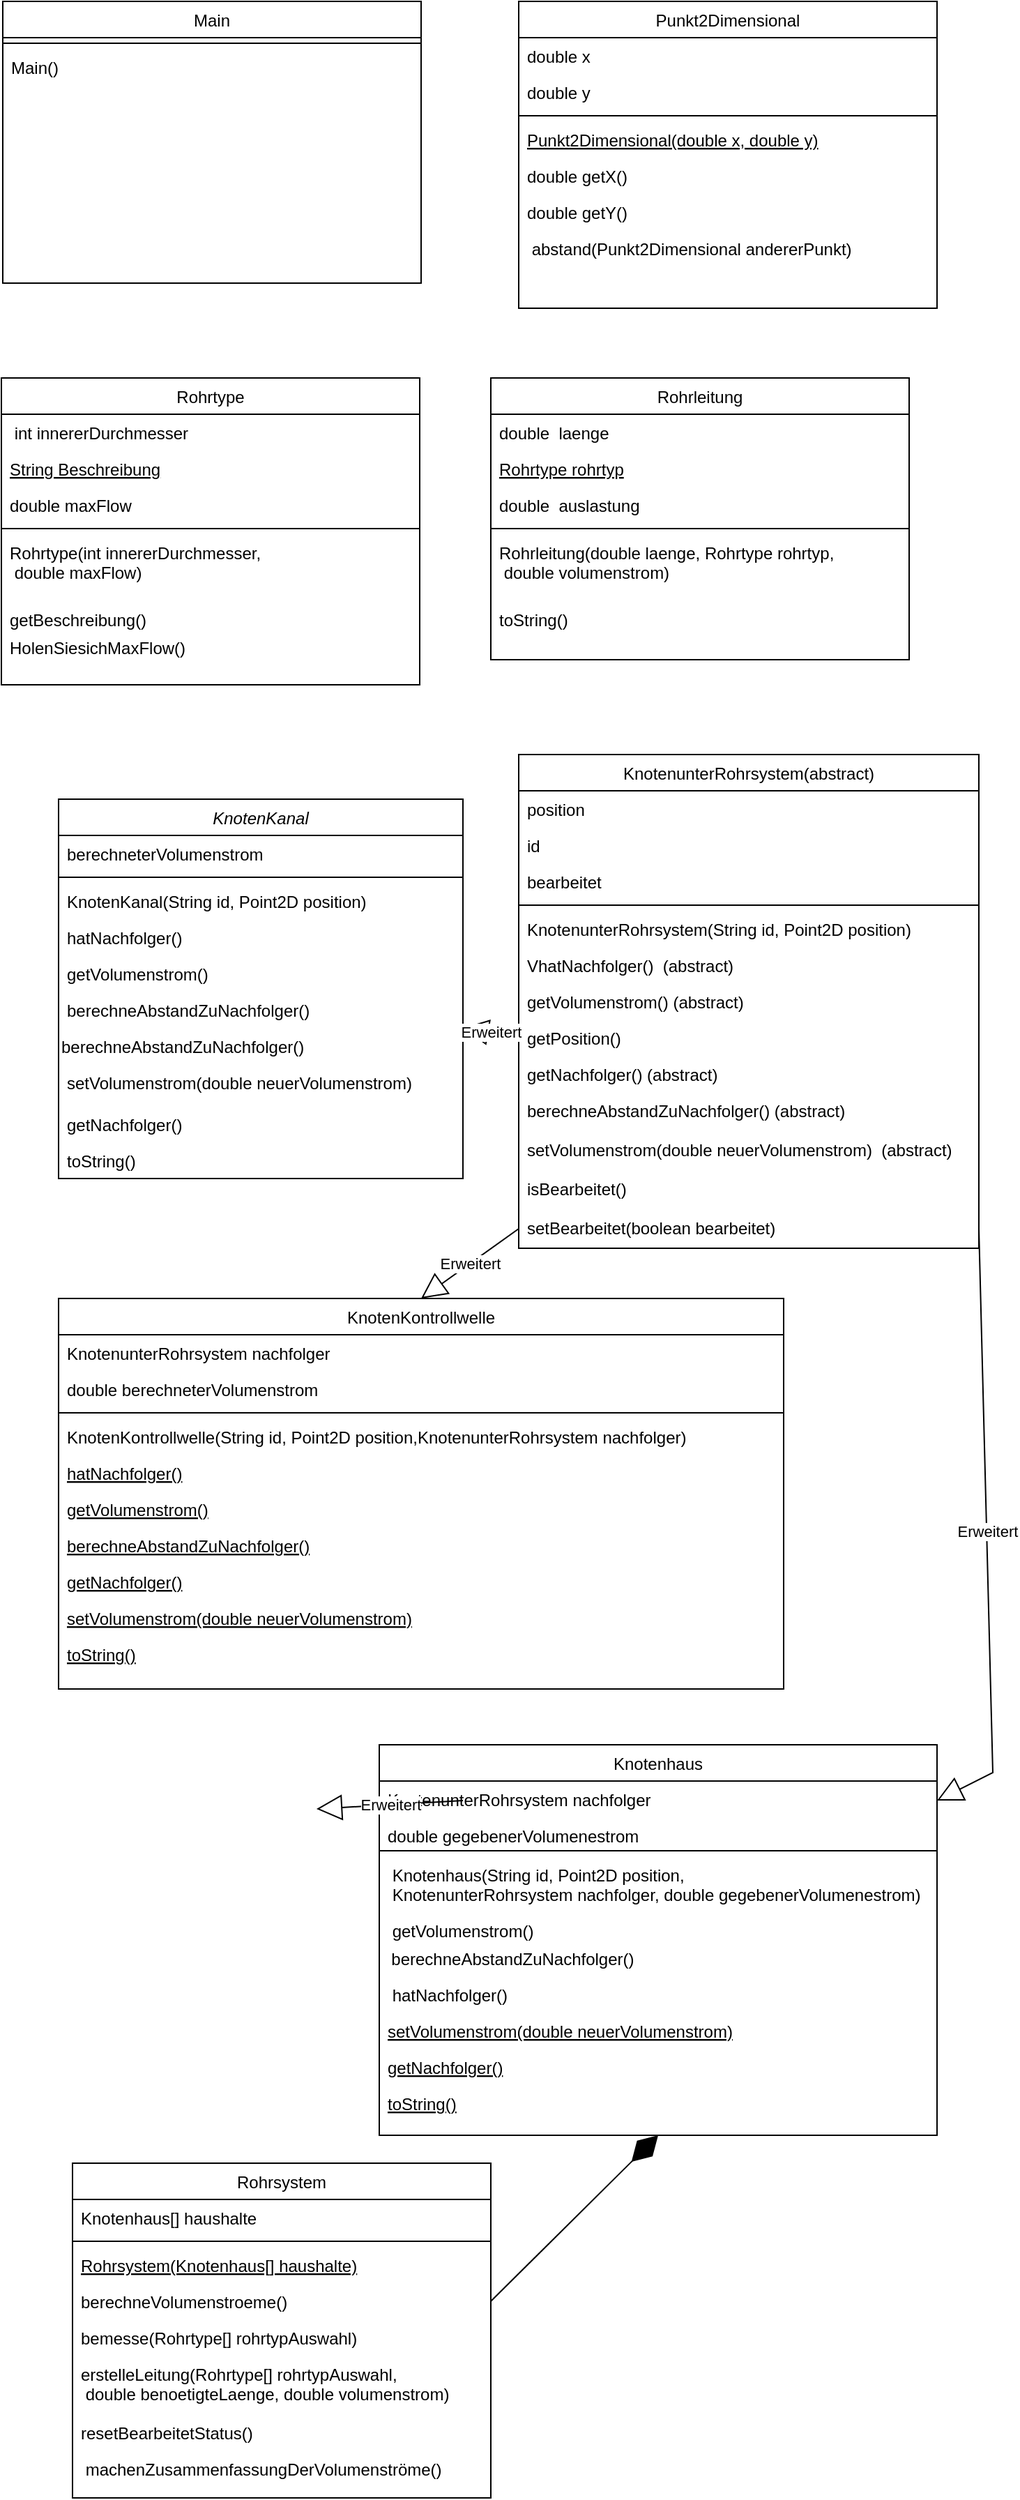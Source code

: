 <mxfile version="21.0.6" type="github">
  <diagram id="C5RBs43oDa-KdzZeNtuy" name="Page-1">
    <mxGraphModel dx="926" dy="2203" grid="1" gridSize="10" guides="1" tooltips="1" connect="1" arrows="1" fold="1" page="1" pageScale="1" pageWidth="1169" pageHeight="827" math="0" shadow="0">
      <root>
        <mxCell id="WIyWlLk6GJQsqaUBKTNV-0" />
        <mxCell id="WIyWlLk6GJQsqaUBKTNV-1" parent="WIyWlLk6GJQsqaUBKTNV-0" />
        <mxCell id="zkfFHV4jXpPFQw0GAbJ--6" value="KnotenKontrollwelle" style="swimlane;fontStyle=0;align=center;verticalAlign=top;childLayout=stackLayout;horizontal=1;startSize=26;horizontalStack=0;resizeParent=1;resizeLast=0;collapsible=1;marginBottom=0;rounded=0;shadow=0;strokeWidth=1;" parent="WIyWlLk6GJQsqaUBKTNV-1" vertex="1">
          <mxGeometry x="170" y="-180" width="520" height="280" as="geometry">
            <mxRectangle x="130" y="380" width="160" height="26" as="alternateBounds" />
          </mxGeometry>
        </mxCell>
        <mxCell id="zkfFHV4jXpPFQw0GAbJ--7" value="KnotenunterRohrsystem nachfolger" style="text;align=left;verticalAlign=top;spacingLeft=4;spacingRight=4;overflow=hidden;rotatable=0;points=[[0,0.5],[1,0.5]];portConstraint=eastwest;" parent="zkfFHV4jXpPFQw0GAbJ--6" vertex="1">
          <mxGeometry y="26" width="520" height="26" as="geometry" />
        </mxCell>
        <mxCell id="zkfFHV4jXpPFQw0GAbJ--8" value="double berechneterVolumenstrom" style="text;align=left;verticalAlign=top;spacingLeft=4;spacingRight=4;overflow=hidden;rotatable=0;points=[[0,0.5],[1,0.5]];portConstraint=eastwest;rounded=0;shadow=0;html=0;" parent="zkfFHV4jXpPFQw0GAbJ--6" vertex="1">
          <mxGeometry y="52" width="520" height="26" as="geometry" />
        </mxCell>
        <mxCell id="zkfFHV4jXpPFQw0GAbJ--9" value="" style="line;html=1;strokeWidth=1;align=left;verticalAlign=middle;spacingTop=-1;spacingLeft=3;spacingRight=3;rotatable=0;labelPosition=right;points=[];portConstraint=eastwest;" parent="zkfFHV4jXpPFQw0GAbJ--6" vertex="1">
          <mxGeometry y="78" width="520" height="8" as="geometry" />
        </mxCell>
        <mxCell id="zkfFHV4jXpPFQw0GAbJ--11" value="KnotenKontrollwelle(String id, Point2D position,KnotenunterRohrsystem nachfolger)" style="text;align=left;verticalAlign=top;spacingLeft=4;spacingRight=4;overflow=hidden;rotatable=0;points=[[0,0.5],[1,0.5]];portConstraint=eastwest;" parent="zkfFHV4jXpPFQw0GAbJ--6" vertex="1">
          <mxGeometry y="86" width="520" height="26" as="geometry" />
        </mxCell>
        <mxCell id="zkfFHV4jXpPFQw0GAbJ--10" value="hatNachfolger()" style="text;align=left;verticalAlign=top;spacingLeft=4;spacingRight=4;overflow=hidden;rotatable=0;points=[[0,0.5],[1,0.5]];portConstraint=eastwest;fontStyle=4" parent="zkfFHV4jXpPFQw0GAbJ--6" vertex="1">
          <mxGeometry y="112" width="520" height="26" as="geometry" />
        </mxCell>
        <mxCell id="HBbwDd3GigiQVLhsnG5Q-30" value="getVolumenstrom()" style="text;align=left;verticalAlign=top;spacingLeft=4;spacingRight=4;overflow=hidden;rotatable=0;points=[[0,0.5],[1,0.5]];portConstraint=eastwest;fontStyle=4" vertex="1" parent="zkfFHV4jXpPFQw0GAbJ--6">
          <mxGeometry y="138" width="520" height="26" as="geometry" />
        </mxCell>
        <mxCell id="HBbwDd3GigiQVLhsnG5Q-31" value="berechneAbstandZuNachfolger()" style="text;align=left;verticalAlign=top;spacingLeft=4;spacingRight=4;overflow=hidden;rotatable=0;points=[[0,0.5],[1,0.5]];portConstraint=eastwest;fontStyle=4" vertex="1" parent="zkfFHV4jXpPFQw0GAbJ--6">
          <mxGeometry y="164" width="520" height="26" as="geometry" />
        </mxCell>
        <mxCell id="HBbwDd3GigiQVLhsnG5Q-32" value="getNachfolger()" style="text;align=left;verticalAlign=top;spacingLeft=4;spacingRight=4;overflow=hidden;rotatable=0;points=[[0,0.5],[1,0.5]];portConstraint=eastwest;fontStyle=4" vertex="1" parent="zkfFHV4jXpPFQw0GAbJ--6">
          <mxGeometry y="190" width="520" height="26" as="geometry" />
        </mxCell>
        <mxCell id="HBbwDd3GigiQVLhsnG5Q-33" value="setVolumenstrom(double neuerVolumenstrom)" style="text;align=left;verticalAlign=top;spacingLeft=4;spacingRight=4;overflow=hidden;rotatable=0;points=[[0,0.5],[1,0.5]];portConstraint=eastwest;fontStyle=4" vertex="1" parent="zkfFHV4jXpPFQw0GAbJ--6">
          <mxGeometry y="216" width="520" height="26" as="geometry" />
        </mxCell>
        <mxCell id="HBbwDd3GigiQVLhsnG5Q-34" value="toString()" style="text;align=left;verticalAlign=top;spacingLeft=4;spacingRight=4;overflow=hidden;rotatable=0;points=[[0,0.5],[1,0.5]];portConstraint=eastwest;fontStyle=4" vertex="1" parent="zkfFHV4jXpPFQw0GAbJ--6">
          <mxGeometry y="242" width="520" height="26" as="geometry" />
        </mxCell>
        <mxCell id="HBbwDd3GigiQVLhsnG5Q-0" value="Knotenhaus" style="swimlane;fontStyle=0;align=center;verticalAlign=top;childLayout=stackLayout;horizontal=1;startSize=26;horizontalStack=0;resizeParent=1;resizeLast=0;collapsible=1;marginBottom=0;rounded=0;shadow=0;strokeWidth=1;" vertex="1" parent="WIyWlLk6GJQsqaUBKTNV-1">
          <mxGeometry x="400" y="140" width="400" height="280" as="geometry">
            <mxRectangle x="130" y="380" width="160" height="26" as="alternateBounds" />
          </mxGeometry>
        </mxCell>
        <mxCell id="HBbwDd3GigiQVLhsnG5Q-1" value="KnotenunterRohrsystem nachfolger" style="text;align=left;verticalAlign=top;spacingLeft=4;spacingRight=4;overflow=hidden;rotatable=0;points=[[0,0.5],[1,0.5]];portConstraint=eastwest;" vertex="1" parent="HBbwDd3GigiQVLhsnG5Q-0">
          <mxGeometry y="26" width="400" height="26" as="geometry" />
        </mxCell>
        <mxCell id="HBbwDd3GigiQVLhsnG5Q-2" value="double gegebenerVolumenestrom" style="text;align=left;verticalAlign=top;spacingLeft=4;spacingRight=4;overflow=hidden;rotatable=0;points=[[0,0.5],[1,0.5]];portConstraint=eastwest;rounded=0;shadow=0;html=0;" vertex="1" parent="HBbwDd3GigiQVLhsnG5Q-0">
          <mxGeometry y="52" width="400" height="20" as="geometry" />
        </mxCell>
        <mxCell id="HBbwDd3GigiQVLhsnG5Q-3" value="" style="line;html=1;strokeWidth=1;align=left;verticalAlign=middle;spacingTop=-1;spacingLeft=3;spacingRight=3;rotatable=0;labelPosition=right;points=[];portConstraint=eastwest;" vertex="1" parent="HBbwDd3GigiQVLhsnG5Q-0">
          <mxGeometry y="72" width="400" height="8" as="geometry" />
        </mxCell>
        <mxCell id="HBbwDd3GigiQVLhsnG5Q-37" value=" Knotenhaus(String id, Point2D position,&#xa; KnotenunterRohrsystem nachfolger, double gegebenerVolumenestrom)" style="text;align=left;verticalAlign=top;spacingLeft=4;spacingRight=4;overflow=hidden;rotatable=0;points=[[0,0.5],[1,0.5]];portConstraint=eastwest;rounded=0;shadow=0;html=0;" vertex="1" parent="HBbwDd3GigiQVLhsnG5Q-0">
          <mxGeometry y="80" width="400" height="40" as="geometry" />
        </mxCell>
        <mxCell id="HBbwDd3GigiQVLhsnG5Q-54" value=" getVolumenstrom()" style="text;align=left;verticalAlign=top;spacingLeft=4;spacingRight=4;overflow=hidden;rotatable=0;points=[[0,0.5],[1,0.5]];portConstraint=eastwest;rounded=0;shadow=0;html=0;" vertex="1" parent="HBbwDd3GigiQVLhsnG5Q-0">
          <mxGeometry y="120" width="400" height="20" as="geometry" />
        </mxCell>
        <mxCell id="HBbwDd3GigiQVLhsnG5Q-56" value="&amp;nbsp; berechneAbstandZuNachfolger()" style="text;whiteSpace=wrap;html=1;" vertex="1" parent="HBbwDd3GigiQVLhsnG5Q-0">
          <mxGeometry y="140" width="400" height="26" as="geometry" />
        </mxCell>
        <mxCell id="HBbwDd3GigiQVLhsnG5Q-53" value=" hatNachfolger()" style="text;align=left;verticalAlign=top;spacingLeft=4;spacingRight=4;overflow=hidden;rotatable=0;points=[[0,0.5],[1,0.5]];portConstraint=eastwest;rounded=0;shadow=0;html=0;" vertex="1" parent="HBbwDd3GigiQVLhsnG5Q-0">
          <mxGeometry y="166" width="400" height="26" as="geometry" />
        </mxCell>
        <mxCell id="HBbwDd3GigiQVLhsnG5Q-59" value="setVolumenstrom(double neuerVolumenstrom)" style="text;align=left;verticalAlign=top;spacingLeft=4;spacingRight=4;overflow=hidden;rotatable=0;points=[[0,0.5],[1,0.5]];portConstraint=eastwest;fontStyle=4" vertex="1" parent="HBbwDd3GigiQVLhsnG5Q-0">
          <mxGeometry y="192" width="400" height="26" as="geometry" />
        </mxCell>
        <mxCell id="HBbwDd3GigiQVLhsnG5Q-58" value="getNachfolger()" style="text;align=left;verticalAlign=top;spacingLeft=4;spacingRight=4;overflow=hidden;rotatable=0;points=[[0,0.5],[1,0.5]];portConstraint=eastwest;fontStyle=4" vertex="1" parent="HBbwDd3GigiQVLhsnG5Q-0">
          <mxGeometry y="218" width="400" height="26" as="geometry" />
        </mxCell>
        <mxCell id="HBbwDd3GigiQVLhsnG5Q-60" value="toString()" style="text;align=left;verticalAlign=top;spacingLeft=4;spacingRight=4;overflow=hidden;rotatable=0;points=[[0,0.5],[1,0.5]];portConstraint=eastwest;fontStyle=4" vertex="1" parent="HBbwDd3GigiQVLhsnG5Q-0">
          <mxGeometry y="244" width="400" height="26" as="geometry" />
        </mxCell>
        <mxCell id="HBbwDd3GigiQVLhsnG5Q-63" value="Rohrsystem" style="swimlane;fontStyle=0;align=center;verticalAlign=top;childLayout=stackLayout;horizontal=1;startSize=26;horizontalStack=0;resizeParent=1;resizeLast=0;collapsible=1;marginBottom=0;rounded=0;shadow=0;strokeWidth=1;" vertex="1" parent="WIyWlLk6GJQsqaUBKTNV-1">
          <mxGeometry x="180" y="440" width="300" height="240" as="geometry">
            <mxRectangle x="130" y="380" width="160" height="26" as="alternateBounds" />
          </mxGeometry>
        </mxCell>
        <mxCell id="HBbwDd3GigiQVLhsnG5Q-64" value="Knotenhaus[] haushalte" style="text;align=left;verticalAlign=top;spacingLeft=4;spacingRight=4;overflow=hidden;rotatable=0;points=[[0,0.5],[1,0.5]];portConstraint=eastwest;" vertex="1" parent="HBbwDd3GigiQVLhsnG5Q-63">
          <mxGeometry y="26" width="300" height="26" as="geometry" />
        </mxCell>
        <mxCell id="HBbwDd3GigiQVLhsnG5Q-66" value="" style="line;html=1;strokeWidth=1;align=left;verticalAlign=middle;spacingTop=-1;spacingLeft=3;spacingRight=3;rotatable=0;labelPosition=right;points=[];portConstraint=eastwest;" vertex="1" parent="HBbwDd3GigiQVLhsnG5Q-63">
          <mxGeometry y="52" width="300" height="8" as="geometry" />
        </mxCell>
        <mxCell id="HBbwDd3GigiQVLhsnG5Q-67" value="Rohrsystem(Knotenhaus[] haushalte)" style="text;align=left;verticalAlign=top;spacingLeft=4;spacingRight=4;overflow=hidden;rotatable=0;points=[[0,0.5],[1,0.5]];portConstraint=eastwest;fontStyle=4" vertex="1" parent="HBbwDd3GigiQVLhsnG5Q-63">
          <mxGeometry y="60" width="300" height="26" as="geometry" />
        </mxCell>
        <mxCell id="HBbwDd3GigiQVLhsnG5Q-68" value="berechneVolumenstroeme()" style="text;align=left;verticalAlign=top;spacingLeft=4;spacingRight=4;overflow=hidden;rotatable=0;points=[[0,0.5],[1,0.5]];portConstraint=eastwest;" vertex="1" parent="HBbwDd3GigiQVLhsnG5Q-63">
          <mxGeometry y="86" width="300" height="26" as="geometry" />
        </mxCell>
        <mxCell id="HBbwDd3GigiQVLhsnG5Q-69" value="bemesse(Rohrtype[] rohrtypAuswahl)" style="text;align=left;verticalAlign=top;spacingLeft=4;spacingRight=4;overflow=hidden;rotatable=0;points=[[0,0.5],[1,0.5]];portConstraint=eastwest;" vertex="1" parent="HBbwDd3GigiQVLhsnG5Q-63">
          <mxGeometry y="112" width="300" height="26" as="geometry" />
        </mxCell>
        <mxCell id="HBbwDd3GigiQVLhsnG5Q-70" value="erstelleLeitung(Rohrtype[] rohrtypAuswahl,&#xa; double benoetigteLaenge, double volumenstrom)" style="text;align=left;verticalAlign=top;spacingLeft=4;spacingRight=4;overflow=hidden;rotatable=0;points=[[0,0.5],[1,0.5]];portConstraint=eastwest;" vertex="1" parent="HBbwDd3GigiQVLhsnG5Q-63">
          <mxGeometry y="138" width="300" height="42" as="geometry" />
        </mxCell>
        <mxCell id="HBbwDd3GigiQVLhsnG5Q-71" value="resetBearbeitetStatus()" style="text;align=left;verticalAlign=top;spacingLeft=4;spacingRight=4;overflow=hidden;rotatable=0;points=[[0,0.5],[1,0.5]];portConstraint=eastwest;" vertex="1" parent="HBbwDd3GigiQVLhsnG5Q-63">
          <mxGeometry y="180" width="300" height="26" as="geometry" />
        </mxCell>
        <mxCell id="HBbwDd3GigiQVLhsnG5Q-72" value=" machenZusammenfassungDerVolumenströme()" style="text;align=left;verticalAlign=top;spacingLeft=4;spacingRight=4;overflow=hidden;rotatable=0;points=[[0,0.5],[1,0.5]];portConstraint=eastwest;" vertex="1" parent="HBbwDd3GigiQVLhsnG5Q-63">
          <mxGeometry y="206" width="300" height="26" as="geometry" />
        </mxCell>
        <mxCell id="HBbwDd3GigiQVLhsnG5Q-112" value="Erweitert" style="endArrow=block;endSize=16;endFill=0;html=1;rounded=0;entryX=1;entryY=0;entryDx=0;entryDy=0;exitX=0;exitY=0.5;exitDx=0;exitDy=0;" edge="1" parent="WIyWlLk6GJQsqaUBKTNV-1" source="zkfFHV4jXpPFQw0GAbJ--24">
          <mxGeometry width="160" relative="1" as="geometry">
            <mxPoint x="460" y="180" as="sourcePoint" />
            <mxPoint x="355.0" y="186" as="targetPoint" />
          </mxGeometry>
        </mxCell>
        <mxCell id="HBbwDd3GigiQVLhsnG5Q-114" value="Erweitert" style="endArrow=block;endSize=16;endFill=0;html=1;rounded=0;entryX=0.5;entryY=0;entryDx=0;entryDy=0;exitX=0;exitY=0.5;exitDx=0;exitDy=0;" edge="1" parent="WIyWlLk6GJQsqaUBKTNV-1" source="HBbwDd3GigiQVLhsnG5Q-231" target="zkfFHV4jXpPFQw0GAbJ--6">
          <mxGeometry width="160" relative="1" as="geometry">
            <mxPoint x="485" y="365" as="sourcePoint" />
            <mxPoint x="390" y="364" as="targetPoint" />
          </mxGeometry>
        </mxCell>
        <mxCell id="HBbwDd3GigiQVLhsnG5Q-115" value="Erweitert" style="endArrow=block;endSize=16;endFill=0;html=1;rounded=0;exitX=1;exitY=0.5;exitDx=0;exitDy=0;" edge="1" parent="WIyWlLk6GJQsqaUBKTNV-1" source="HBbwDd3GigiQVLhsnG5Q-231" target="HBbwDd3GigiQVLhsnG5Q-0">
          <mxGeometry width="160" relative="1" as="geometry">
            <mxPoint x="780.0" y="350" as="sourcePoint" />
            <mxPoint x="600" y="740" as="targetPoint" />
            <Array as="points">
              <mxPoint x="840" y="160" />
            </Array>
          </mxGeometry>
        </mxCell>
        <mxCell id="HBbwDd3GigiQVLhsnG5Q-118" value="" style="endArrow=diamondThin;endFill=1;endSize=24;html=1;rounded=0;exitX=1;exitY=0.5;exitDx=0;exitDy=0;entryX=0.5;entryY=1;entryDx=0;entryDy=0;" edge="1" parent="WIyWlLk6GJQsqaUBKTNV-1" source="HBbwDd3GigiQVLhsnG5Q-68" target="HBbwDd3GigiQVLhsnG5Q-0">
          <mxGeometry width="160" relative="1" as="geometry">
            <mxPoint x="360" y="1169" as="sourcePoint" />
            <mxPoint x="520" y="1169" as="targetPoint" />
          </mxGeometry>
        </mxCell>
        <mxCell id="HBbwDd3GigiQVLhsnG5Q-181" value="Punkt2Dimensional" style="swimlane;fontStyle=0;align=center;verticalAlign=top;childLayout=stackLayout;horizontal=1;startSize=26;horizontalStack=0;resizeParent=1;resizeLast=0;collapsible=1;marginBottom=0;rounded=0;shadow=0;strokeWidth=1;" vertex="1" parent="WIyWlLk6GJQsqaUBKTNV-1">
          <mxGeometry x="500" y="-1110" width="300" height="220" as="geometry">
            <mxRectangle x="130" y="380" width="160" height="26" as="alternateBounds" />
          </mxGeometry>
        </mxCell>
        <mxCell id="HBbwDd3GigiQVLhsnG5Q-182" value="double x" style="text;align=left;verticalAlign=top;spacingLeft=4;spacingRight=4;overflow=hidden;rotatable=0;points=[[0,0.5],[1,0.5]];portConstraint=eastwest;" vertex="1" parent="HBbwDd3GigiQVLhsnG5Q-181">
          <mxGeometry y="26" width="300" height="26" as="geometry" />
        </mxCell>
        <mxCell id="HBbwDd3GigiQVLhsnG5Q-183" value="double y" style="text;align=left;verticalAlign=top;spacingLeft=4;spacingRight=4;overflow=hidden;rotatable=0;points=[[0,0.5],[1,0.5]];portConstraint=eastwest;rounded=0;shadow=0;html=0;" vertex="1" parent="HBbwDd3GigiQVLhsnG5Q-181">
          <mxGeometry y="52" width="300" height="26" as="geometry" />
        </mxCell>
        <mxCell id="HBbwDd3GigiQVLhsnG5Q-184" value="" style="line;html=1;strokeWidth=1;align=left;verticalAlign=middle;spacingTop=-1;spacingLeft=3;spacingRight=3;rotatable=0;labelPosition=right;points=[];portConstraint=eastwest;" vertex="1" parent="HBbwDd3GigiQVLhsnG5Q-181">
          <mxGeometry y="78" width="300" height="8" as="geometry" />
        </mxCell>
        <mxCell id="HBbwDd3GigiQVLhsnG5Q-185" value="Punkt2Dimensional(double x, double y)" style="text;align=left;verticalAlign=top;spacingLeft=4;spacingRight=4;overflow=hidden;rotatable=0;points=[[0,0.5],[1,0.5]];portConstraint=eastwest;fontStyle=4" vertex="1" parent="HBbwDd3GigiQVLhsnG5Q-181">
          <mxGeometry y="86" width="300" height="26" as="geometry" />
        </mxCell>
        <mxCell id="HBbwDd3GigiQVLhsnG5Q-186" value="double getX()" style="text;align=left;verticalAlign=top;spacingLeft=4;spacingRight=4;overflow=hidden;rotatable=0;points=[[0,0.5],[1,0.5]];portConstraint=eastwest;" vertex="1" parent="HBbwDd3GigiQVLhsnG5Q-181">
          <mxGeometry y="112" width="300" height="26" as="geometry" />
        </mxCell>
        <mxCell id="HBbwDd3GigiQVLhsnG5Q-187" value="double getY()" style="text;align=left;verticalAlign=top;spacingLeft=4;spacingRight=4;overflow=hidden;rotatable=0;points=[[0,0.5],[1,0.5]];portConstraint=eastwest;" vertex="1" parent="HBbwDd3GigiQVLhsnG5Q-181">
          <mxGeometry y="138" width="300" height="26" as="geometry" />
        </mxCell>
        <mxCell id="HBbwDd3GigiQVLhsnG5Q-188" value=" abstand(Punkt2Dimensional andererPunkt)" style="text;align=left;verticalAlign=top;spacingLeft=4;spacingRight=4;overflow=hidden;rotatable=0;points=[[0,0.5],[1,0.5]];portConstraint=eastwest;" vertex="1" parent="HBbwDd3GigiQVLhsnG5Q-181">
          <mxGeometry y="164" width="300" height="26" as="geometry" />
        </mxCell>
        <mxCell id="HBbwDd3GigiQVLhsnG5Q-189" value="Main" style="swimlane;fontStyle=0;align=center;verticalAlign=top;childLayout=stackLayout;horizontal=1;startSize=26;horizontalStack=0;resizeParent=1;resizeLast=0;collapsible=1;marginBottom=0;rounded=0;shadow=0;strokeWidth=1;" vertex="1" parent="WIyWlLk6GJQsqaUBKTNV-1">
          <mxGeometry x="130" y="-1110" width="300" height="202" as="geometry">
            <mxRectangle x="130" y="380" width="160" height="26" as="alternateBounds" />
          </mxGeometry>
        </mxCell>
        <mxCell id="HBbwDd3GigiQVLhsnG5Q-190" value="" style="line;html=1;strokeWidth=1;align=left;verticalAlign=middle;spacingTop=-1;spacingLeft=3;spacingRight=3;rotatable=0;labelPosition=right;points=[];portConstraint=eastwest;" vertex="1" parent="HBbwDd3GigiQVLhsnG5Q-189">
          <mxGeometry y="26" width="300" height="8" as="geometry" />
        </mxCell>
        <mxCell id="HBbwDd3GigiQVLhsnG5Q-191" value="Main()" style="text;align=left;verticalAlign=top;spacingLeft=4;spacingRight=4;overflow=hidden;rotatable=0;points=[[0,0.5],[1,0.5]];portConstraint=eastwest;" vertex="1" parent="HBbwDd3GigiQVLhsnG5Q-189">
          <mxGeometry y="34" width="300" height="42" as="geometry" />
        </mxCell>
        <mxCell id="HBbwDd3GigiQVLhsnG5Q-192" value="Rohrleitung" style="swimlane;fontStyle=0;align=center;verticalAlign=top;childLayout=stackLayout;horizontal=1;startSize=26;horizontalStack=0;resizeParent=1;resizeLast=0;collapsible=1;marginBottom=0;rounded=0;shadow=0;strokeWidth=1;" vertex="1" parent="WIyWlLk6GJQsqaUBKTNV-1">
          <mxGeometry x="480" y="-840" width="300" height="202" as="geometry">
            <mxRectangle x="130" y="380" width="160" height="26" as="alternateBounds" />
          </mxGeometry>
        </mxCell>
        <mxCell id="HBbwDd3GigiQVLhsnG5Q-193" value="double  laenge" style="text;align=left;verticalAlign=top;spacingLeft=4;spacingRight=4;overflow=hidden;rotatable=0;points=[[0,0.5],[1,0.5]];portConstraint=eastwest;" vertex="1" parent="HBbwDd3GigiQVLhsnG5Q-192">
          <mxGeometry y="26" width="300" height="26" as="geometry" />
        </mxCell>
        <mxCell id="HBbwDd3GigiQVLhsnG5Q-194" value="Rohrtype rohrtyp" style="text;align=left;verticalAlign=top;spacingLeft=4;spacingRight=4;overflow=hidden;rotatable=0;points=[[0,0.5],[1,0.5]];portConstraint=eastwest;fontStyle=4" vertex="1" parent="HBbwDd3GigiQVLhsnG5Q-192">
          <mxGeometry y="52" width="300" height="26" as="geometry" />
        </mxCell>
        <mxCell id="HBbwDd3GigiQVLhsnG5Q-195" value="double  auslastung" style="text;align=left;verticalAlign=top;spacingLeft=4;spacingRight=4;overflow=hidden;rotatable=0;points=[[0,0.5],[1,0.5]];portConstraint=eastwest;" vertex="1" parent="HBbwDd3GigiQVLhsnG5Q-192">
          <mxGeometry y="78" width="300" height="26" as="geometry" />
        </mxCell>
        <mxCell id="HBbwDd3GigiQVLhsnG5Q-196" value="" style="line;html=1;strokeWidth=1;align=left;verticalAlign=middle;spacingTop=-1;spacingLeft=3;spacingRight=3;rotatable=0;labelPosition=right;points=[];portConstraint=eastwest;" vertex="1" parent="HBbwDd3GigiQVLhsnG5Q-192">
          <mxGeometry y="104" width="300" height="8" as="geometry" />
        </mxCell>
        <mxCell id="HBbwDd3GigiQVLhsnG5Q-197" value="Rohrleitung(double laenge, Rohrtype rohrtyp,&#xa; double volumenstrom)" style="text;align=left;verticalAlign=top;spacingLeft=4;spacingRight=4;overflow=hidden;rotatable=0;points=[[0,0.5],[1,0.5]];portConstraint=eastwest;" vertex="1" parent="HBbwDd3GigiQVLhsnG5Q-192">
          <mxGeometry y="112" width="300" height="48" as="geometry" />
        </mxCell>
        <mxCell id="HBbwDd3GigiQVLhsnG5Q-198" value="toString()" style="text;align=left;verticalAlign=top;spacingLeft=4;spacingRight=4;overflow=hidden;rotatable=0;points=[[0,0.5],[1,0.5]];portConstraint=eastwest;" vertex="1" parent="HBbwDd3GigiQVLhsnG5Q-192">
          <mxGeometry y="160" width="300" height="42" as="geometry" />
        </mxCell>
        <mxCell id="HBbwDd3GigiQVLhsnG5Q-199" value="Rohrtype" style="swimlane;fontStyle=0;align=center;verticalAlign=top;childLayout=stackLayout;horizontal=1;startSize=26;horizontalStack=0;resizeParent=1;resizeLast=0;collapsible=1;marginBottom=0;rounded=0;shadow=0;strokeWidth=1;" vertex="1" parent="WIyWlLk6GJQsqaUBKTNV-1">
          <mxGeometry x="129" y="-840" width="300" height="220" as="geometry">
            <mxRectangle x="130" y="380" width="160" height="26" as="alternateBounds" />
          </mxGeometry>
        </mxCell>
        <mxCell id="HBbwDd3GigiQVLhsnG5Q-200" value=" int innererDurchmesser" style="text;align=left;verticalAlign=top;spacingLeft=4;spacingRight=4;overflow=hidden;rotatable=0;points=[[0,0.5],[1,0.5]];portConstraint=eastwest;" vertex="1" parent="HBbwDd3GigiQVLhsnG5Q-199">
          <mxGeometry y="26" width="300" height="26" as="geometry" />
        </mxCell>
        <mxCell id="HBbwDd3GigiQVLhsnG5Q-201" value="String Beschreibung" style="text;align=left;verticalAlign=top;spacingLeft=4;spacingRight=4;overflow=hidden;rotatable=0;points=[[0,0.5],[1,0.5]];portConstraint=eastwest;fontStyle=4" vertex="1" parent="HBbwDd3GigiQVLhsnG5Q-199">
          <mxGeometry y="52" width="300" height="26" as="geometry" />
        </mxCell>
        <mxCell id="HBbwDd3GigiQVLhsnG5Q-202" value="double maxFlow" style="text;align=left;verticalAlign=top;spacingLeft=4;spacingRight=4;overflow=hidden;rotatable=0;points=[[0,0.5],[1,0.5]];portConstraint=eastwest;" vertex="1" parent="HBbwDd3GigiQVLhsnG5Q-199">
          <mxGeometry y="78" width="300" height="26" as="geometry" />
        </mxCell>
        <mxCell id="HBbwDd3GigiQVLhsnG5Q-203" value="" style="line;html=1;strokeWidth=1;align=left;verticalAlign=middle;spacingTop=-1;spacingLeft=3;spacingRight=3;rotatable=0;labelPosition=right;points=[];portConstraint=eastwest;" vertex="1" parent="HBbwDd3GigiQVLhsnG5Q-199">
          <mxGeometry y="104" width="300" height="8" as="geometry" />
        </mxCell>
        <mxCell id="HBbwDd3GigiQVLhsnG5Q-204" value="Rohrtype(int innererDurchmesser,&#xa; double maxFlow)" style="text;align=left;verticalAlign=top;spacingLeft=4;spacingRight=4;overflow=hidden;rotatable=0;points=[[0,0.5],[1,0.5]];portConstraint=eastwest;" vertex="1" parent="HBbwDd3GigiQVLhsnG5Q-199">
          <mxGeometry y="112" width="300" height="48" as="geometry" />
        </mxCell>
        <mxCell id="HBbwDd3GigiQVLhsnG5Q-205" value="getBeschreibung()" style="text;align=left;verticalAlign=top;spacingLeft=4;spacingRight=4;overflow=hidden;rotatable=0;points=[[0,0.5],[1,0.5]];portConstraint=eastwest;" vertex="1" parent="HBbwDd3GigiQVLhsnG5Q-199">
          <mxGeometry y="160" width="300" height="20" as="geometry" />
        </mxCell>
        <mxCell id="HBbwDd3GigiQVLhsnG5Q-206" value="HolenSiesichMaxFlow()" style="text;align=left;verticalAlign=top;spacingLeft=4;spacingRight=4;overflow=hidden;rotatable=0;points=[[0,0.5],[1,0.5]];portConstraint=eastwest;" vertex="1" parent="HBbwDd3GigiQVLhsnG5Q-199">
          <mxGeometry y="180" width="300" height="40" as="geometry" />
        </mxCell>
        <mxCell id="HBbwDd3GigiQVLhsnG5Q-207" value="KnotenKanal" style="swimlane;fontStyle=2;align=center;verticalAlign=top;childLayout=stackLayout;horizontal=1;startSize=26;horizontalStack=0;resizeParent=1;resizeLast=0;collapsible=1;marginBottom=0;rounded=0;shadow=0;strokeWidth=1;" vertex="1" parent="WIyWlLk6GJQsqaUBKTNV-1">
          <mxGeometry x="170" y="-538" width="290" height="272" as="geometry">
            <mxRectangle x="10" y="20" width="160" height="26" as="alternateBounds" />
          </mxGeometry>
        </mxCell>
        <mxCell id="HBbwDd3GigiQVLhsnG5Q-208" value="berechneterVolumenstrom" style="text;align=left;verticalAlign=top;spacingLeft=4;spacingRight=4;overflow=hidden;rotatable=0;points=[[0,0.5],[1,0.5]];portConstraint=eastwest;" vertex="1" parent="HBbwDd3GigiQVLhsnG5Q-207">
          <mxGeometry y="26" width="290" height="26" as="geometry" />
        </mxCell>
        <mxCell id="HBbwDd3GigiQVLhsnG5Q-209" value="" style="line;html=1;strokeWidth=1;align=left;verticalAlign=middle;spacingTop=-1;spacingLeft=3;spacingRight=3;rotatable=0;labelPosition=right;points=[];portConstraint=eastwest;" vertex="1" parent="HBbwDd3GigiQVLhsnG5Q-207">
          <mxGeometry y="52" width="290" height="8" as="geometry" />
        </mxCell>
        <mxCell id="HBbwDd3GigiQVLhsnG5Q-210" value="KnotenKanal(String id, Point2D position)" style="text;align=left;verticalAlign=top;spacingLeft=4;spacingRight=4;overflow=hidden;rotatable=0;points=[[0,0.5],[1,0.5]];portConstraint=eastwest;" vertex="1" parent="HBbwDd3GigiQVLhsnG5Q-207">
          <mxGeometry y="60" width="290" height="26" as="geometry" />
        </mxCell>
        <mxCell id="HBbwDd3GigiQVLhsnG5Q-211" value="hatNachfolger()" style="text;align=left;verticalAlign=top;spacingLeft=4;spacingRight=4;overflow=hidden;rotatable=0;points=[[0,0.5],[1,0.5]];portConstraint=eastwest;rounded=0;shadow=0;html=0;" vertex="1" parent="HBbwDd3GigiQVLhsnG5Q-207">
          <mxGeometry y="86" width="290" height="26" as="geometry" />
        </mxCell>
        <mxCell id="HBbwDd3GigiQVLhsnG5Q-212" value="getVolumenstrom()" style="text;align=left;verticalAlign=top;spacingLeft=4;spacingRight=4;overflow=hidden;rotatable=0;points=[[0,0.5],[1,0.5]];portConstraint=eastwest;rounded=0;shadow=0;html=0;" vertex="1" parent="HBbwDd3GigiQVLhsnG5Q-207">
          <mxGeometry y="112" width="290" height="26" as="geometry" />
        </mxCell>
        <mxCell id="HBbwDd3GigiQVLhsnG5Q-213" value="berechneAbstandZuNachfolger()" style="text;align=left;verticalAlign=top;spacingLeft=4;spacingRight=4;overflow=hidden;rotatable=0;points=[[0,0.5],[1,0.5]];portConstraint=eastwest;rounded=0;shadow=0;html=0;" vertex="1" parent="HBbwDd3GigiQVLhsnG5Q-207">
          <mxGeometry y="138" width="290" height="26" as="geometry" />
        </mxCell>
        <mxCell id="HBbwDd3GigiQVLhsnG5Q-214" value="berechneAbstandZuNachfolger()" style="text;whiteSpace=wrap;html=1;" vertex="1" parent="HBbwDd3GigiQVLhsnG5Q-207">
          <mxGeometry y="164" width="290" height="26" as="geometry" />
        </mxCell>
        <mxCell id="HBbwDd3GigiQVLhsnG5Q-215" value="setVolumenstrom(double neuerVolumenstrom)" style="text;align=left;verticalAlign=top;spacingLeft=4;spacingRight=4;overflow=hidden;rotatable=0;points=[[0,0.5],[1,0.5]];portConstraint=eastwest;rounded=0;shadow=0;html=0;" vertex="1" parent="HBbwDd3GigiQVLhsnG5Q-207">
          <mxGeometry y="190" width="290" height="30" as="geometry" />
        </mxCell>
        <mxCell id="HBbwDd3GigiQVLhsnG5Q-216" value="getNachfolger()" style="text;align=left;verticalAlign=top;spacingLeft=4;spacingRight=4;overflow=hidden;rotatable=0;points=[[0,0.5],[1,0.5]];portConstraint=eastwest;rounded=0;shadow=0;html=0;" vertex="1" parent="HBbwDd3GigiQVLhsnG5Q-207">
          <mxGeometry y="220" width="290" height="26" as="geometry" />
        </mxCell>
        <mxCell id="HBbwDd3GigiQVLhsnG5Q-217" value="toString()" style="text;align=left;verticalAlign=top;spacingLeft=4;spacingRight=4;overflow=hidden;rotatable=0;points=[[0,0.5],[1,0.5]];portConstraint=eastwest;rounded=0;shadow=0;html=0;" vertex="1" parent="HBbwDd3GigiQVLhsnG5Q-207">
          <mxGeometry y="246" width="290" height="26" as="geometry" />
        </mxCell>
        <mxCell id="HBbwDd3GigiQVLhsnG5Q-218" value="KnotenunterRohrsystem(abstract)" style="swimlane;fontStyle=0;align=center;verticalAlign=top;childLayout=stackLayout;horizontal=1;startSize=26;horizontalStack=0;resizeParent=1;resizeLast=0;collapsible=1;marginBottom=0;rounded=0;shadow=0;strokeWidth=1;" vertex="1" parent="WIyWlLk6GJQsqaUBKTNV-1">
          <mxGeometry x="500" y="-570" width="330" height="354" as="geometry">
            <mxRectangle x="550" y="140" width="160" height="26" as="alternateBounds" />
          </mxGeometry>
        </mxCell>
        <mxCell id="HBbwDd3GigiQVLhsnG5Q-219" value="position" style="text;align=left;verticalAlign=top;spacingLeft=4;spacingRight=4;overflow=hidden;rotatable=0;points=[[0,0.5],[1,0.5]];portConstraint=eastwest;" vertex="1" parent="HBbwDd3GigiQVLhsnG5Q-218">
          <mxGeometry y="26" width="330" height="26" as="geometry" />
        </mxCell>
        <mxCell id="HBbwDd3GigiQVLhsnG5Q-220" value="id" style="text;align=left;verticalAlign=top;spacingLeft=4;spacingRight=4;overflow=hidden;rotatable=0;points=[[0,0.5],[1,0.5]];portConstraint=eastwest;rounded=0;shadow=0;html=0;" vertex="1" parent="HBbwDd3GigiQVLhsnG5Q-218">
          <mxGeometry y="52" width="330" height="26" as="geometry" />
        </mxCell>
        <mxCell id="HBbwDd3GigiQVLhsnG5Q-221" value="bearbeitet" style="text;align=left;verticalAlign=top;spacingLeft=4;spacingRight=4;overflow=hidden;rotatable=0;points=[[0,0.5],[1,0.5]];portConstraint=eastwest;rounded=0;shadow=0;html=0;" vertex="1" parent="HBbwDd3GigiQVLhsnG5Q-218">
          <mxGeometry y="78" width="330" height="26" as="geometry" />
        </mxCell>
        <mxCell id="HBbwDd3GigiQVLhsnG5Q-222" value="" style="line;html=1;strokeWidth=1;align=left;verticalAlign=middle;spacingTop=-1;spacingLeft=3;spacingRight=3;rotatable=0;labelPosition=right;points=[];portConstraint=eastwest;" vertex="1" parent="HBbwDd3GigiQVLhsnG5Q-218">
          <mxGeometry y="104" width="330" height="8" as="geometry" />
        </mxCell>
        <mxCell id="HBbwDd3GigiQVLhsnG5Q-223" value="KnotenunterRohrsystem(String id, Point2D position)" style="text;align=left;verticalAlign=top;spacingLeft=4;spacingRight=4;overflow=hidden;rotatable=0;points=[[0,0.5],[1,0.5]];portConstraint=eastwest;rounded=0;shadow=0;html=0;" vertex="1" parent="HBbwDd3GigiQVLhsnG5Q-218">
          <mxGeometry y="112" width="330" height="26" as="geometry" />
        </mxCell>
        <mxCell id="HBbwDd3GigiQVLhsnG5Q-224" value="VhatNachfolger()  (abstract)" style="text;align=left;verticalAlign=top;spacingLeft=4;spacingRight=4;overflow=hidden;rotatable=0;points=[[0,0.5],[1,0.5]];portConstraint=eastwest;rounded=0;shadow=0;html=0;" vertex="1" parent="HBbwDd3GigiQVLhsnG5Q-218">
          <mxGeometry y="138" width="330" height="26" as="geometry" />
        </mxCell>
        <mxCell id="HBbwDd3GigiQVLhsnG5Q-225" value="getVolumenstrom() (abstract)" style="text;align=left;verticalAlign=top;spacingLeft=4;spacingRight=4;overflow=hidden;rotatable=0;points=[[0,0.5],[1,0.5]];portConstraint=eastwest;" vertex="1" parent="HBbwDd3GigiQVLhsnG5Q-218">
          <mxGeometry y="164" width="330" height="26" as="geometry" />
        </mxCell>
        <mxCell id="HBbwDd3GigiQVLhsnG5Q-226" value="getPosition()" style="text;align=left;verticalAlign=top;spacingLeft=4;spacingRight=4;overflow=hidden;rotatable=0;points=[[0,0.5],[1,0.5]];portConstraint=eastwest;" vertex="1" parent="HBbwDd3GigiQVLhsnG5Q-218">
          <mxGeometry y="190" width="330" height="26" as="geometry" />
        </mxCell>
        <mxCell id="HBbwDd3GigiQVLhsnG5Q-227" value="getNachfolger() (abstract)" style="text;align=left;verticalAlign=top;spacingLeft=4;spacingRight=4;overflow=hidden;rotatable=0;points=[[0,0.5],[1,0.5]];portConstraint=eastwest;" vertex="1" parent="HBbwDd3GigiQVLhsnG5Q-218">
          <mxGeometry y="216" width="330" height="26" as="geometry" />
        </mxCell>
        <mxCell id="HBbwDd3GigiQVLhsnG5Q-228" value="berechneAbstandZuNachfolger() (abstract)" style="text;align=left;verticalAlign=top;spacingLeft=4;spacingRight=4;overflow=hidden;rotatable=0;points=[[0,0.5],[1,0.5]];portConstraint=eastwest;" vertex="1" parent="HBbwDd3GigiQVLhsnG5Q-218">
          <mxGeometry y="242" width="330" height="28" as="geometry" />
        </mxCell>
        <mxCell id="HBbwDd3GigiQVLhsnG5Q-229" value="setVolumenstrom(double neuerVolumenstrom)  (abstract)" style="text;align=left;verticalAlign=top;spacingLeft=4;spacingRight=4;overflow=hidden;rotatable=0;points=[[0,0.5],[1,0.5]];portConstraint=eastwest;" vertex="1" parent="HBbwDd3GigiQVLhsnG5Q-218">
          <mxGeometry y="270" width="330" height="28" as="geometry" />
        </mxCell>
        <mxCell id="HBbwDd3GigiQVLhsnG5Q-230" value="isBearbeitet()" style="text;align=left;verticalAlign=top;spacingLeft=4;spacingRight=4;overflow=hidden;rotatable=0;points=[[0,0.5],[1,0.5]];portConstraint=eastwest;" vertex="1" parent="HBbwDd3GigiQVLhsnG5Q-218">
          <mxGeometry y="298" width="330" height="28" as="geometry" />
        </mxCell>
        <mxCell id="HBbwDd3GigiQVLhsnG5Q-231" value="setBearbeitet(boolean bearbeitet)" style="text;align=left;verticalAlign=top;spacingLeft=4;spacingRight=4;overflow=hidden;rotatable=0;points=[[0,0.5],[1,0.5]];portConstraint=eastwest;" vertex="1" parent="HBbwDd3GigiQVLhsnG5Q-218">
          <mxGeometry y="326" width="330" height="28" as="geometry" />
        </mxCell>
        <mxCell id="HBbwDd3GigiQVLhsnG5Q-232" value="Erweitert" style="endArrow=block;endSize=16;endFill=0;html=1;rounded=0;exitX=0;exitY=0.5;exitDx=0;exitDy=0;entryX=1;entryY=0;entryDx=0;entryDy=0;" edge="1" parent="WIyWlLk6GJQsqaUBKTNV-1" source="HBbwDd3GigiQVLhsnG5Q-226" target="HBbwDd3GigiQVLhsnG5Q-214">
          <mxGeometry width="160" relative="1" as="geometry">
            <mxPoint x="370" y="-320" as="sourcePoint" />
            <mxPoint x="530" y="-320" as="targetPoint" />
          </mxGeometry>
        </mxCell>
      </root>
    </mxGraphModel>
  </diagram>
</mxfile>
